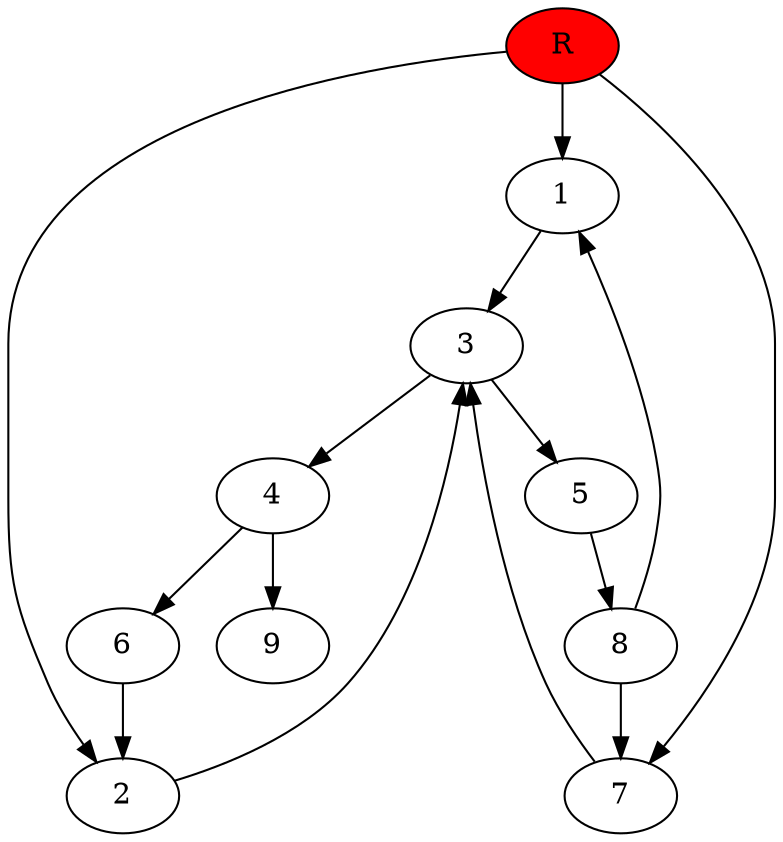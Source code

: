 digraph prb11882 {
	1
	2
	3
	4
	5
	6
	7
	8
	R [fillcolor="#ff0000" style=filled]
	1 -> 3
	2 -> 3
	3 -> 4
	3 -> 5
	4 -> 6
	4 -> 9
	5 -> 8
	6 -> 2
	7 -> 3
	8 -> 1
	8 -> 7
	R -> 1
	R -> 2
	R -> 7
}
